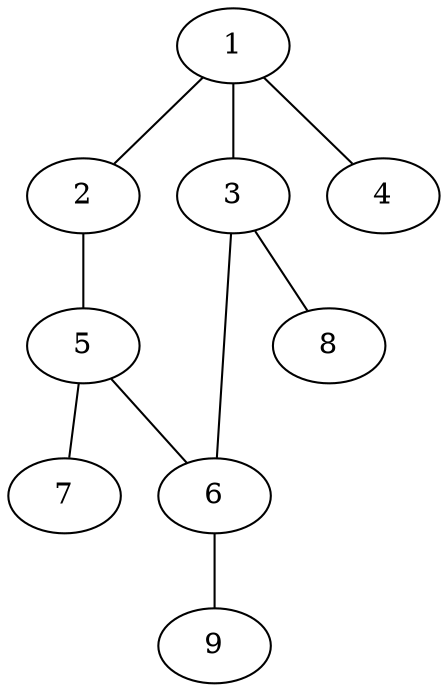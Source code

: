graph molecule_3143 {
	1	 [chem=C];
	2	 [chem=O];
	1 -- 2	 [valence=1];
	3	 [chem=C];
	1 -- 3	 [valence=1];
	4	 [chem=O];
	1 -- 4	 [valence=2];
	5	 [chem=C];
	2 -- 5	 [valence=1];
	6	 [chem=C];
	3 -- 6	 [valence=2];
	8	 [chem=H];
	3 -- 8	 [valence=1];
	5 -- 6	 [valence=1];
	7	 [chem=O];
	5 -- 7	 [valence=2];
	9	 [chem=H];
	6 -- 9	 [valence=1];
}

